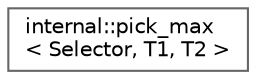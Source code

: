 digraph "类继承关系图"
{
 // LATEX_PDF_SIZE
  bgcolor="transparent";
  edge [fontname=Helvetica,fontsize=10,labelfontname=Helvetica,labelfontsize=10];
  node [fontname=Helvetica,fontsize=10,shape=box,height=0.2,width=0.4];
  rankdir="LR";
  Node0 [id="Node000000",label="internal::pick_max\l\< Selector, T1, T2 \>",height=0.2,width=0.4,color="grey40", fillcolor="white", style="filled",URL="$structinternal_1_1pick__max.html",tooltip=" "];
}

